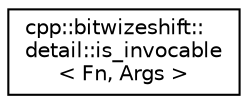 digraph "Graphical Class Hierarchy"
{
  edge [fontname="Helvetica",fontsize="10",labelfontname="Helvetica",labelfontsize="10"];
  node [fontname="Helvetica",fontsize="10",shape=record];
  rankdir="LR";
  Node0 [label="cpp::bitwizeshift::\ldetail::is_invocable\l\< Fn, Args \>",height=0.2,width=0.4,color="black", fillcolor="white", style="filled",URL="$db/da0/structcpp_1_1bitwizeshift_1_1detail_1_1is__invocable.html"];
}
